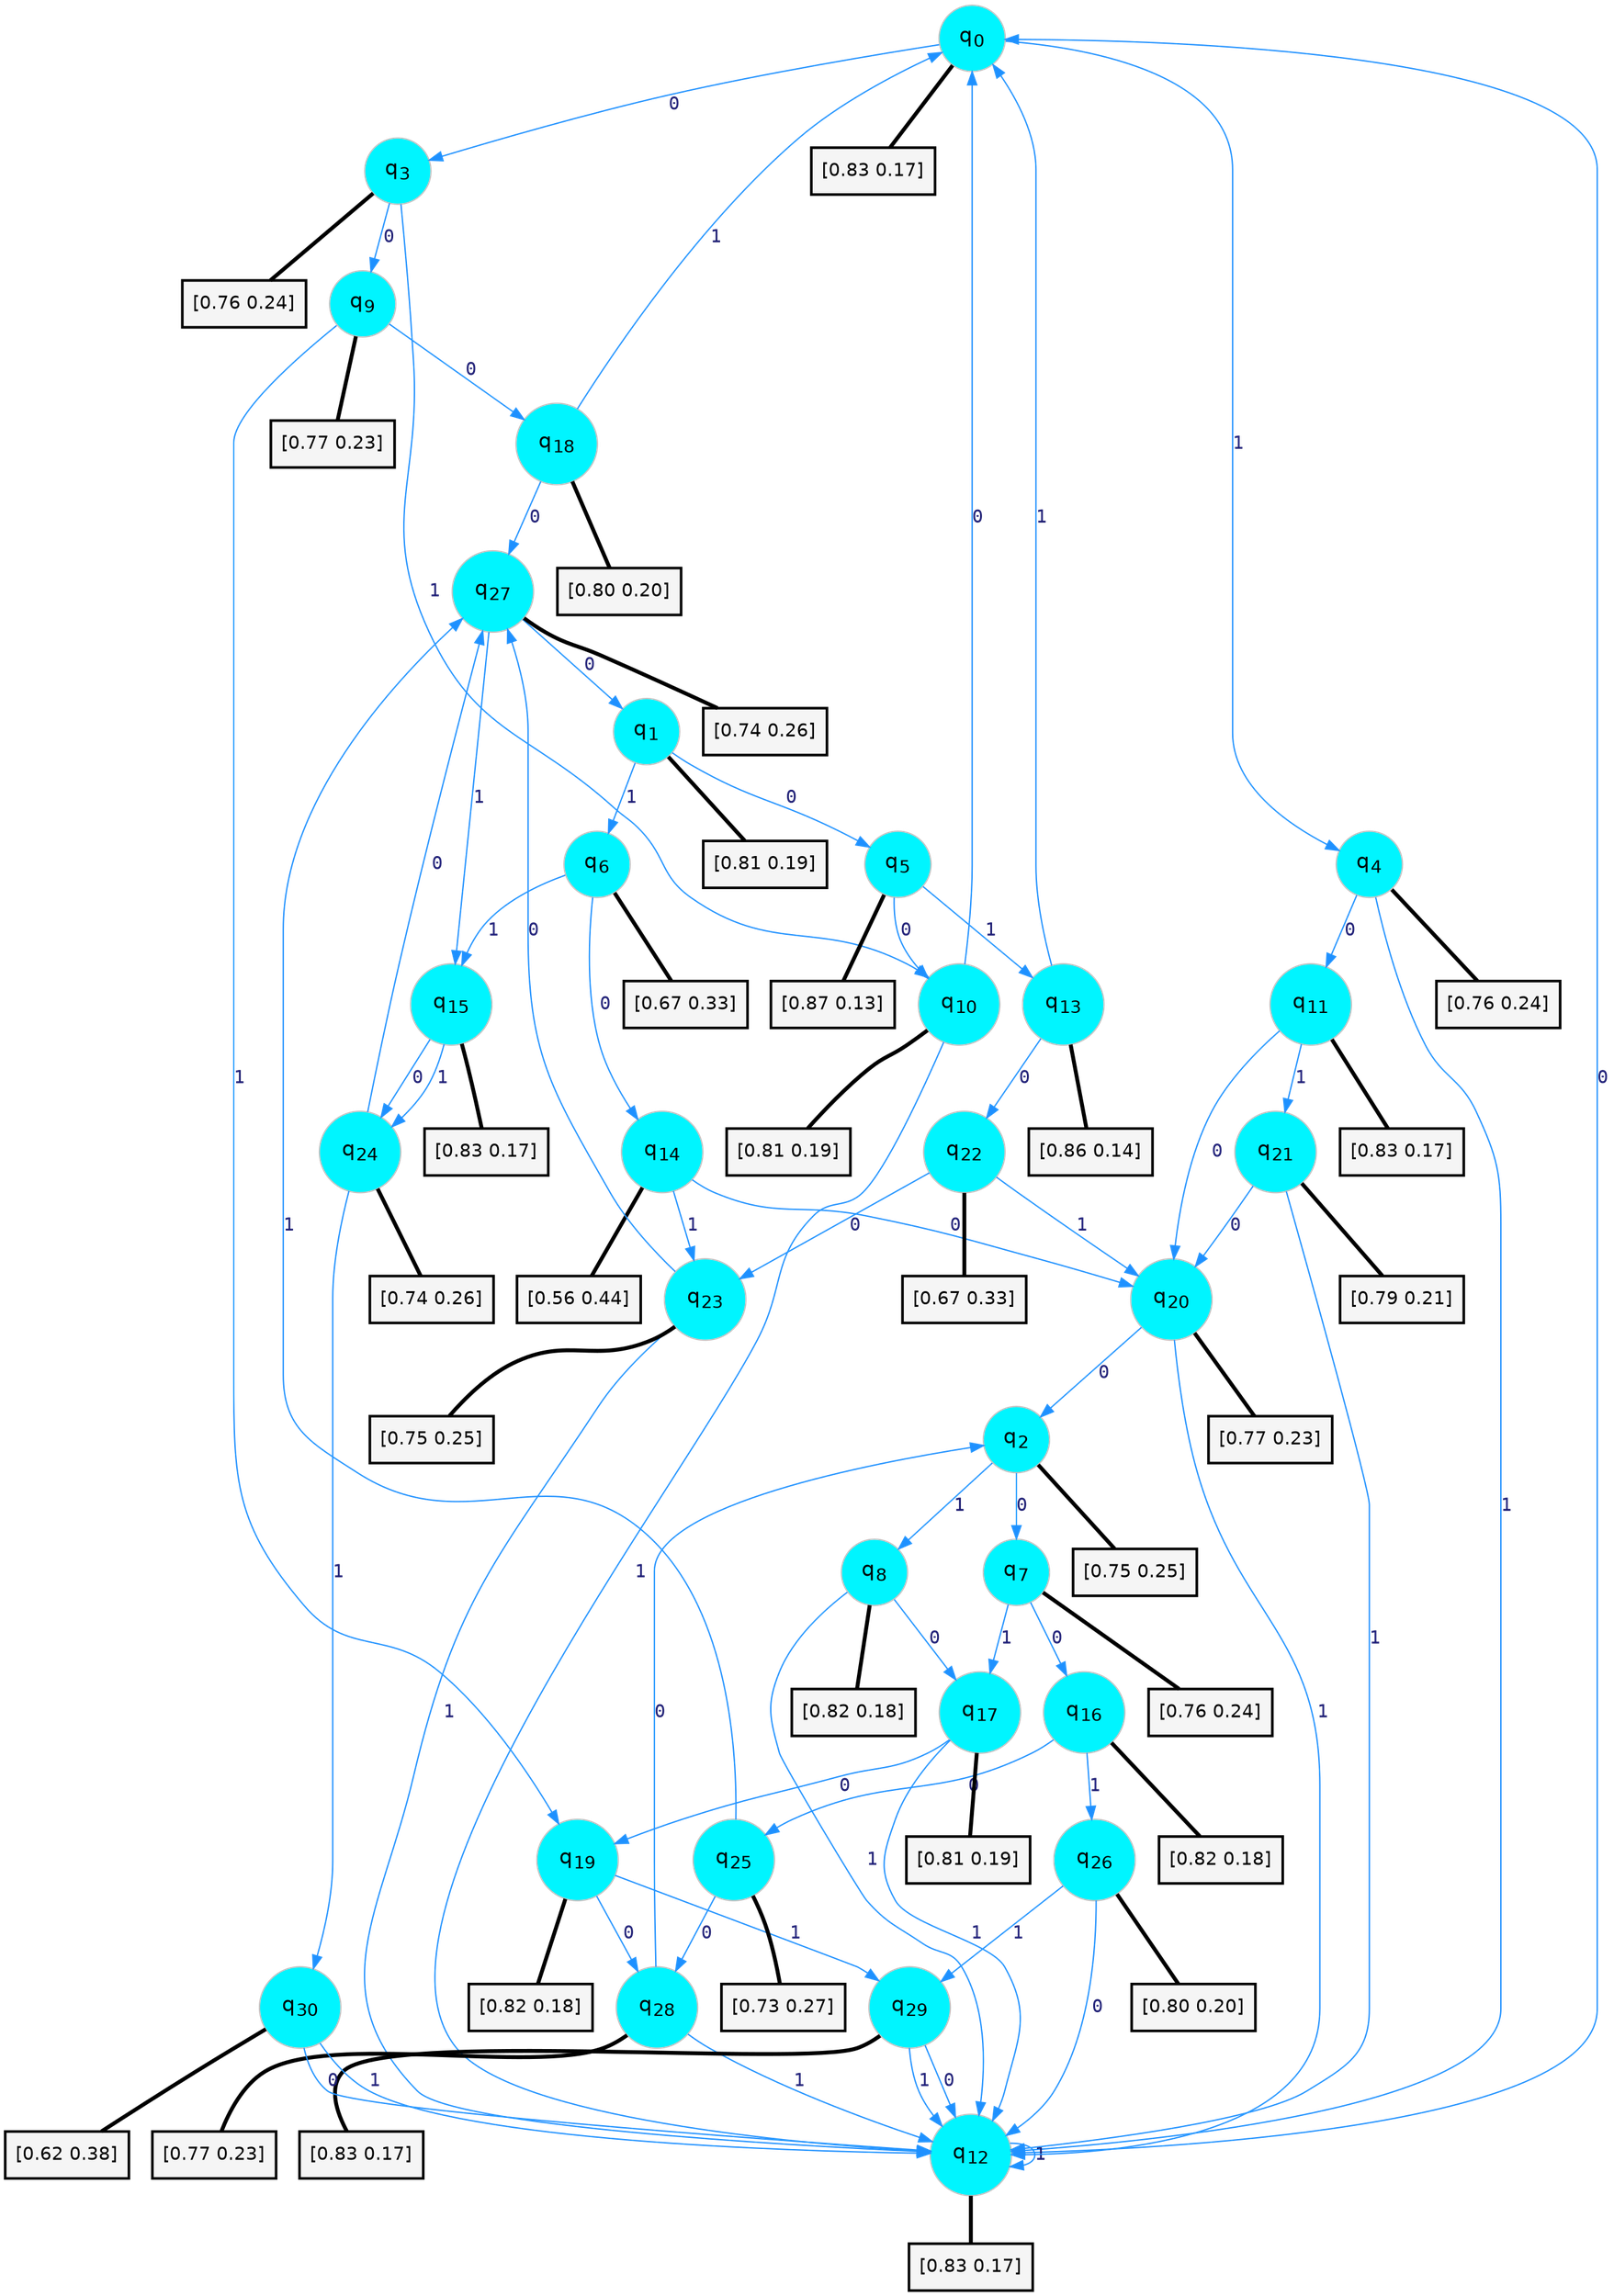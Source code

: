 digraph G {
graph [
bgcolor=transparent, dpi=300, rankdir=TD, size="40,25"];
node [
color=gray, fillcolor=turquoise1, fontcolor=black, fontname=Helvetica, fontsize=16, fontweight=bold, shape=circle, style=filled];
edge [
arrowsize=1, color=dodgerblue1, fontcolor=midnightblue, fontname=courier, fontweight=bold, penwidth=1, style=solid, weight=20];
0[label=<q<SUB>0</SUB>>];
1[label=<q<SUB>1</SUB>>];
2[label=<q<SUB>2</SUB>>];
3[label=<q<SUB>3</SUB>>];
4[label=<q<SUB>4</SUB>>];
5[label=<q<SUB>5</SUB>>];
6[label=<q<SUB>6</SUB>>];
7[label=<q<SUB>7</SUB>>];
8[label=<q<SUB>8</SUB>>];
9[label=<q<SUB>9</SUB>>];
10[label=<q<SUB>10</SUB>>];
11[label=<q<SUB>11</SUB>>];
12[label=<q<SUB>12</SUB>>];
13[label=<q<SUB>13</SUB>>];
14[label=<q<SUB>14</SUB>>];
15[label=<q<SUB>15</SUB>>];
16[label=<q<SUB>16</SUB>>];
17[label=<q<SUB>17</SUB>>];
18[label=<q<SUB>18</SUB>>];
19[label=<q<SUB>19</SUB>>];
20[label=<q<SUB>20</SUB>>];
21[label=<q<SUB>21</SUB>>];
22[label=<q<SUB>22</SUB>>];
23[label=<q<SUB>23</SUB>>];
24[label=<q<SUB>24</SUB>>];
25[label=<q<SUB>25</SUB>>];
26[label=<q<SUB>26</SUB>>];
27[label=<q<SUB>27</SUB>>];
28[label=<q<SUB>28</SUB>>];
29[label=<q<SUB>29</SUB>>];
30[label=<q<SUB>30</SUB>>];
31[label="[0.83 0.17]", shape=box,fontcolor=black, fontname=Helvetica, fontsize=14, penwidth=2, fillcolor=whitesmoke,color=black];
32[label="[0.81 0.19]", shape=box,fontcolor=black, fontname=Helvetica, fontsize=14, penwidth=2, fillcolor=whitesmoke,color=black];
33[label="[0.75 0.25]", shape=box,fontcolor=black, fontname=Helvetica, fontsize=14, penwidth=2, fillcolor=whitesmoke,color=black];
34[label="[0.76 0.24]", shape=box,fontcolor=black, fontname=Helvetica, fontsize=14, penwidth=2, fillcolor=whitesmoke,color=black];
35[label="[0.76 0.24]", shape=box,fontcolor=black, fontname=Helvetica, fontsize=14, penwidth=2, fillcolor=whitesmoke,color=black];
36[label="[0.87 0.13]", shape=box,fontcolor=black, fontname=Helvetica, fontsize=14, penwidth=2, fillcolor=whitesmoke,color=black];
37[label="[0.67 0.33]", shape=box,fontcolor=black, fontname=Helvetica, fontsize=14, penwidth=2, fillcolor=whitesmoke,color=black];
38[label="[0.76 0.24]", shape=box,fontcolor=black, fontname=Helvetica, fontsize=14, penwidth=2, fillcolor=whitesmoke,color=black];
39[label="[0.82 0.18]", shape=box,fontcolor=black, fontname=Helvetica, fontsize=14, penwidth=2, fillcolor=whitesmoke,color=black];
40[label="[0.77 0.23]", shape=box,fontcolor=black, fontname=Helvetica, fontsize=14, penwidth=2, fillcolor=whitesmoke,color=black];
41[label="[0.81 0.19]", shape=box,fontcolor=black, fontname=Helvetica, fontsize=14, penwidth=2, fillcolor=whitesmoke,color=black];
42[label="[0.83 0.17]", shape=box,fontcolor=black, fontname=Helvetica, fontsize=14, penwidth=2, fillcolor=whitesmoke,color=black];
43[label="[0.83 0.17]", shape=box,fontcolor=black, fontname=Helvetica, fontsize=14, penwidth=2, fillcolor=whitesmoke,color=black];
44[label="[0.86 0.14]", shape=box,fontcolor=black, fontname=Helvetica, fontsize=14, penwidth=2, fillcolor=whitesmoke,color=black];
45[label="[0.56 0.44]", shape=box,fontcolor=black, fontname=Helvetica, fontsize=14, penwidth=2, fillcolor=whitesmoke,color=black];
46[label="[0.83 0.17]", shape=box,fontcolor=black, fontname=Helvetica, fontsize=14, penwidth=2, fillcolor=whitesmoke,color=black];
47[label="[0.82 0.18]", shape=box,fontcolor=black, fontname=Helvetica, fontsize=14, penwidth=2, fillcolor=whitesmoke,color=black];
48[label="[0.81 0.19]", shape=box,fontcolor=black, fontname=Helvetica, fontsize=14, penwidth=2, fillcolor=whitesmoke,color=black];
49[label="[0.80 0.20]", shape=box,fontcolor=black, fontname=Helvetica, fontsize=14, penwidth=2, fillcolor=whitesmoke,color=black];
50[label="[0.82 0.18]", shape=box,fontcolor=black, fontname=Helvetica, fontsize=14, penwidth=2, fillcolor=whitesmoke,color=black];
51[label="[0.77 0.23]", shape=box,fontcolor=black, fontname=Helvetica, fontsize=14, penwidth=2, fillcolor=whitesmoke,color=black];
52[label="[0.79 0.21]", shape=box,fontcolor=black, fontname=Helvetica, fontsize=14, penwidth=2, fillcolor=whitesmoke,color=black];
53[label="[0.67 0.33]", shape=box,fontcolor=black, fontname=Helvetica, fontsize=14, penwidth=2, fillcolor=whitesmoke,color=black];
54[label="[0.75 0.25]", shape=box,fontcolor=black, fontname=Helvetica, fontsize=14, penwidth=2, fillcolor=whitesmoke,color=black];
55[label="[0.74 0.26]", shape=box,fontcolor=black, fontname=Helvetica, fontsize=14, penwidth=2, fillcolor=whitesmoke,color=black];
56[label="[0.73 0.27]", shape=box,fontcolor=black, fontname=Helvetica, fontsize=14, penwidth=2, fillcolor=whitesmoke,color=black];
57[label="[0.80 0.20]", shape=box,fontcolor=black, fontname=Helvetica, fontsize=14, penwidth=2, fillcolor=whitesmoke,color=black];
58[label="[0.74 0.26]", shape=box,fontcolor=black, fontname=Helvetica, fontsize=14, penwidth=2, fillcolor=whitesmoke,color=black];
59[label="[0.77 0.23]", shape=box,fontcolor=black, fontname=Helvetica, fontsize=14, penwidth=2, fillcolor=whitesmoke,color=black];
60[label="[0.83 0.17]", shape=box,fontcolor=black, fontname=Helvetica, fontsize=14, penwidth=2, fillcolor=whitesmoke,color=black];
61[label="[0.62 0.38]", shape=box,fontcolor=black, fontname=Helvetica, fontsize=14, penwidth=2, fillcolor=whitesmoke,color=black];
0->3 [label=0];
0->4 [label=1];
0->31 [arrowhead=none, penwidth=3,color=black];
1->5 [label=0];
1->6 [label=1];
1->32 [arrowhead=none, penwidth=3,color=black];
2->7 [label=0];
2->8 [label=1];
2->33 [arrowhead=none, penwidth=3,color=black];
3->9 [label=0];
3->10 [label=1];
3->34 [arrowhead=none, penwidth=3,color=black];
4->11 [label=0];
4->12 [label=1];
4->35 [arrowhead=none, penwidth=3,color=black];
5->10 [label=0];
5->13 [label=1];
5->36 [arrowhead=none, penwidth=3,color=black];
6->14 [label=0];
6->15 [label=1];
6->37 [arrowhead=none, penwidth=3,color=black];
7->16 [label=0];
7->17 [label=1];
7->38 [arrowhead=none, penwidth=3,color=black];
8->17 [label=0];
8->12 [label=1];
8->39 [arrowhead=none, penwidth=3,color=black];
9->18 [label=0];
9->19 [label=1];
9->40 [arrowhead=none, penwidth=3,color=black];
10->0 [label=0];
10->12 [label=1];
10->41 [arrowhead=none, penwidth=3,color=black];
11->20 [label=0];
11->21 [label=1];
11->42 [arrowhead=none, penwidth=3,color=black];
12->0 [label=0];
12->12 [label=1];
12->43 [arrowhead=none, penwidth=3,color=black];
13->22 [label=0];
13->0 [label=1];
13->44 [arrowhead=none, penwidth=3,color=black];
14->20 [label=0];
14->23 [label=1];
14->45 [arrowhead=none, penwidth=3,color=black];
15->24 [label=0];
15->24 [label=1];
15->46 [arrowhead=none, penwidth=3,color=black];
16->25 [label=0];
16->26 [label=1];
16->47 [arrowhead=none, penwidth=3,color=black];
17->19 [label=0];
17->12 [label=1];
17->48 [arrowhead=none, penwidth=3,color=black];
18->27 [label=0];
18->0 [label=1];
18->49 [arrowhead=none, penwidth=3,color=black];
19->28 [label=0];
19->29 [label=1];
19->50 [arrowhead=none, penwidth=3,color=black];
20->2 [label=0];
20->12 [label=1];
20->51 [arrowhead=none, penwidth=3,color=black];
21->20 [label=0];
21->12 [label=1];
21->52 [arrowhead=none, penwidth=3,color=black];
22->23 [label=0];
22->20 [label=1];
22->53 [arrowhead=none, penwidth=3,color=black];
23->27 [label=0];
23->12 [label=1];
23->54 [arrowhead=none, penwidth=3,color=black];
24->27 [label=0];
24->30 [label=1];
24->55 [arrowhead=none, penwidth=3,color=black];
25->28 [label=0];
25->27 [label=1];
25->56 [arrowhead=none, penwidth=3,color=black];
26->12 [label=0];
26->29 [label=1];
26->57 [arrowhead=none, penwidth=3,color=black];
27->1 [label=0];
27->15 [label=1];
27->58 [arrowhead=none, penwidth=3,color=black];
28->2 [label=0];
28->12 [label=1];
28->59 [arrowhead=none, penwidth=3,color=black];
29->12 [label=0];
29->12 [label=1];
29->60 [arrowhead=none, penwidth=3,color=black];
30->12 [label=0];
30->12 [label=1];
30->61 [arrowhead=none, penwidth=3,color=black];
}
